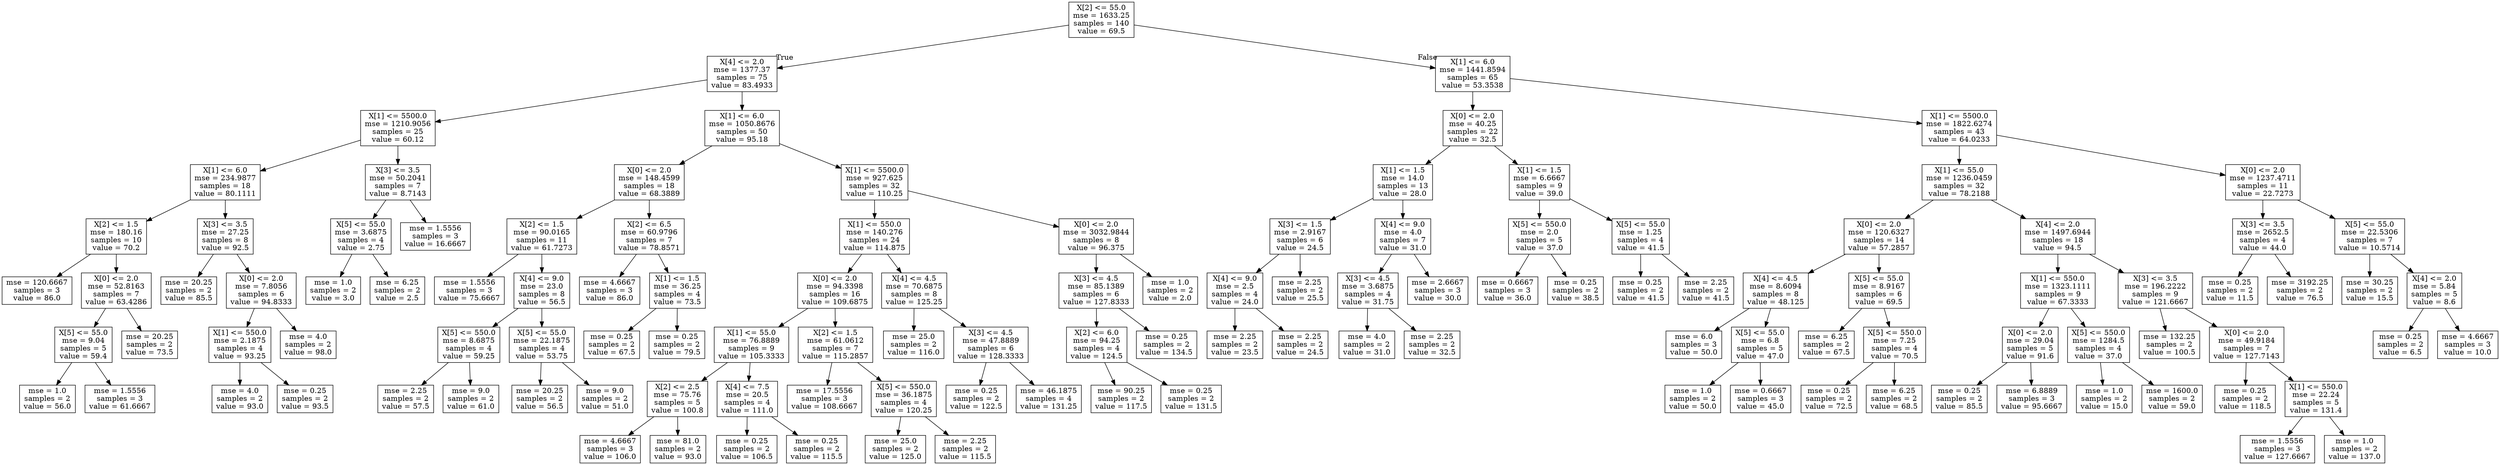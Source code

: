 digraph Tree {
node [shape=box] ;
0 [label="X[2] <= 55.0\nmse = 1633.25\nsamples = 140\nvalue = 69.5"] ;
1 [label="X[4] <= 2.0\nmse = 1377.37\nsamples = 75\nvalue = 83.4933"] ;
0 -> 1 [labeldistance=2.5, labelangle=45, headlabel="True"] ;
2 [label="X[1] <= 5500.0\nmse = 1210.9056\nsamples = 25\nvalue = 60.12"] ;
1 -> 2 ;
3 [label="X[1] <= 6.0\nmse = 234.9877\nsamples = 18\nvalue = 80.1111"] ;
2 -> 3 ;
4 [label="X[2] <= 1.5\nmse = 180.16\nsamples = 10\nvalue = 70.2"] ;
3 -> 4 ;
5 [label="mse = 120.6667\nsamples = 3\nvalue = 86.0"] ;
4 -> 5 ;
6 [label="X[0] <= 2.0\nmse = 52.8163\nsamples = 7\nvalue = 63.4286"] ;
4 -> 6 ;
7 [label="X[5] <= 55.0\nmse = 9.04\nsamples = 5\nvalue = 59.4"] ;
6 -> 7 ;
8 [label="mse = 1.0\nsamples = 2\nvalue = 56.0"] ;
7 -> 8 ;
9 [label="mse = 1.5556\nsamples = 3\nvalue = 61.6667"] ;
7 -> 9 ;
10 [label="mse = 20.25\nsamples = 2\nvalue = 73.5"] ;
6 -> 10 ;
11 [label="X[3] <= 3.5\nmse = 27.25\nsamples = 8\nvalue = 92.5"] ;
3 -> 11 ;
12 [label="mse = 20.25\nsamples = 2\nvalue = 85.5"] ;
11 -> 12 ;
13 [label="X[0] <= 2.0\nmse = 7.8056\nsamples = 6\nvalue = 94.8333"] ;
11 -> 13 ;
14 [label="X[1] <= 550.0\nmse = 2.1875\nsamples = 4\nvalue = 93.25"] ;
13 -> 14 ;
15 [label="mse = 4.0\nsamples = 2\nvalue = 93.0"] ;
14 -> 15 ;
16 [label="mse = 0.25\nsamples = 2\nvalue = 93.5"] ;
14 -> 16 ;
17 [label="mse = 4.0\nsamples = 2\nvalue = 98.0"] ;
13 -> 17 ;
18 [label="X[3] <= 3.5\nmse = 50.2041\nsamples = 7\nvalue = 8.7143"] ;
2 -> 18 ;
19 [label="X[5] <= 55.0\nmse = 3.6875\nsamples = 4\nvalue = 2.75"] ;
18 -> 19 ;
20 [label="mse = 1.0\nsamples = 2\nvalue = 3.0"] ;
19 -> 20 ;
21 [label="mse = 6.25\nsamples = 2\nvalue = 2.5"] ;
19 -> 21 ;
22 [label="mse = 1.5556\nsamples = 3\nvalue = 16.6667"] ;
18 -> 22 ;
23 [label="X[1] <= 6.0\nmse = 1050.8676\nsamples = 50\nvalue = 95.18"] ;
1 -> 23 ;
24 [label="X[0] <= 2.0\nmse = 148.4599\nsamples = 18\nvalue = 68.3889"] ;
23 -> 24 ;
25 [label="X[2] <= 1.5\nmse = 90.0165\nsamples = 11\nvalue = 61.7273"] ;
24 -> 25 ;
26 [label="mse = 1.5556\nsamples = 3\nvalue = 75.6667"] ;
25 -> 26 ;
27 [label="X[4] <= 9.0\nmse = 23.0\nsamples = 8\nvalue = 56.5"] ;
25 -> 27 ;
28 [label="X[5] <= 550.0\nmse = 8.6875\nsamples = 4\nvalue = 59.25"] ;
27 -> 28 ;
29 [label="mse = 2.25\nsamples = 2\nvalue = 57.5"] ;
28 -> 29 ;
30 [label="mse = 9.0\nsamples = 2\nvalue = 61.0"] ;
28 -> 30 ;
31 [label="X[5] <= 55.0\nmse = 22.1875\nsamples = 4\nvalue = 53.75"] ;
27 -> 31 ;
32 [label="mse = 20.25\nsamples = 2\nvalue = 56.5"] ;
31 -> 32 ;
33 [label="mse = 9.0\nsamples = 2\nvalue = 51.0"] ;
31 -> 33 ;
34 [label="X[2] <= 6.5\nmse = 60.9796\nsamples = 7\nvalue = 78.8571"] ;
24 -> 34 ;
35 [label="mse = 4.6667\nsamples = 3\nvalue = 86.0"] ;
34 -> 35 ;
36 [label="X[1] <= 1.5\nmse = 36.25\nsamples = 4\nvalue = 73.5"] ;
34 -> 36 ;
37 [label="mse = 0.25\nsamples = 2\nvalue = 67.5"] ;
36 -> 37 ;
38 [label="mse = 0.25\nsamples = 2\nvalue = 79.5"] ;
36 -> 38 ;
39 [label="X[1] <= 5500.0\nmse = 927.625\nsamples = 32\nvalue = 110.25"] ;
23 -> 39 ;
40 [label="X[1] <= 550.0\nmse = 140.276\nsamples = 24\nvalue = 114.875"] ;
39 -> 40 ;
41 [label="X[0] <= 2.0\nmse = 94.3398\nsamples = 16\nvalue = 109.6875"] ;
40 -> 41 ;
42 [label="X[1] <= 55.0\nmse = 76.8889\nsamples = 9\nvalue = 105.3333"] ;
41 -> 42 ;
43 [label="X[2] <= 2.5\nmse = 75.76\nsamples = 5\nvalue = 100.8"] ;
42 -> 43 ;
44 [label="mse = 4.6667\nsamples = 3\nvalue = 106.0"] ;
43 -> 44 ;
45 [label="mse = 81.0\nsamples = 2\nvalue = 93.0"] ;
43 -> 45 ;
46 [label="X[4] <= 7.5\nmse = 20.5\nsamples = 4\nvalue = 111.0"] ;
42 -> 46 ;
47 [label="mse = 0.25\nsamples = 2\nvalue = 106.5"] ;
46 -> 47 ;
48 [label="mse = 0.25\nsamples = 2\nvalue = 115.5"] ;
46 -> 48 ;
49 [label="X[2] <= 1.5\nmse = 61.0612\nsamples = 7\nvalue = 115.2857"] ;
41 -> 49 ;
50 [label="mse = 17.5556\nsamples = 3\nvalue = 108.6667"] ;
49 -> 50 ;
51 [label="X[5] <= 550.0\nmse = 36.1875\nsamples = 4\nvalue = 120.25"] ;
49 -> 51 ;
52 [label="mse = 25.0\nsamples = 2\nvalue = 125.0"] ;
51 -> 52 ;
53 [label="mse = 2.25\nsamples = 2\nvalue = 115.5"] ;
51 -> 53 ;
54 [label="X[4] <= 4.5\nmse = 70.6875\nsamples = 8\nvalue = 125.25"] ;
40 -> 54 ;
55 [label="mse = 25.0\nsamples = 2\nvalue = 116.0"] ;
54 -> 55 ;
56 [label="X[3] <= 4.5\nmse = 47.8889\nsamples = 6\nvalue = 128.3333"] ;
54 -> 56 ;
57 [label="mse = 0.25\nsamples = 2\nvalue = 122.5"] ;
56 -> 57 ;
58 [label="mse = 46.1875\nsamples = 4\nvalue = 131.25"] ;
56 -> 58 ;
59 [label="X[0] <= 2.0\nmse = 3032.9844\nsamples = 8\nvalue = 96.375"] ;
39 -> 59 ;
60 [label="X[3] <= 4.5\nmse = 85.1389\nsamples = 6\nvalue = 127.8333"] ;
59 -> 60 ;
61 [label="X[2] <= 6.0\nmse = 94.25\nsamples = 4\nvalue = 124.5"] ;
60 -> 61 ;
62 [label="mse = 90.25\nsamples = 2\nvalue = 117.5"] ;
61 -> 62 ;
63 [label="mse = 0.25\nsamples = 2\nvalue = 131.5"] ;
61 -> 63 ;
64 [label="mse = 0.25\nsamples = 2\nvalue = 134.5"] ;
60 -> 64 ;
65 [label="mse = 1.0\nsamples = 2\nvalue = 2.0"] ;
59 -> 65 ;
66 [label="X[1] <= 6.0\nmse = 1441.8594\nsamples = 65\nvalue = 53.3538"] ;
0 -> 66 [labeldistance=2.5, labelangle=-45, headlabel="False"] ;
67 [label="X[0] <= 2.0\nmse = 40.25\nsamples = 22\nvalue = 32.5"] ;
66 -> 67 ;
68 [label="X[1] <= 1.5\nmse = 14.0\nsamples = 13\nvalue = 28.0"] ;
67 -> 68 ;
69 [label="X[3] <= 1.5\nmse = 2.9167\nsamples = 6\nvalue = 24.5"] ;
68 -> 69 ;
70 [label="X[4] <= 9.0\nmse = 2.5\nsamples = 4\nvalue = 24.0"] ;
69 -> 70 ;
71 [label="mse = 2.25\nsamples = 2\nvalue = 23.5"] ;
70 -> 71 ;
72 [label="mse = 2.25\nsamples = 2\nvalue = 24.5"] ;
70 -> 72 ;
73 [label="mse = 2.25\nsamples = 2\nvalue = 25.5"] ;
69 -> 73 ;
74 [label="X[4] <= 9.0\nmse = 4.0\nsamples = 7\nvalue = 31.0"] ;
68 -> 74 ;
75 [label="X[3] <= 4.5\nmse = 3.6875\nsamples = 4\nvalue = 31.75"] ;
74 -> 75 ;
76 [label="mse = 4.0\nsamples = 2\nvalue = 31.0"] ;
75 -> 76 ;
77 [label="mse = 2.25\nsamples = 2\nvalue = 32.5"] ;
75 -> 77 ;
78 [label="mse = 2.6667\nsamples = 3\nvalue = 30.0"] ;
74 -> 78 ;
79 [label="X[1] <= 1.5\nmse = 6.6667\nsamples = 9\nvalue = 39.0"] ;
67 -> 79 ;
80 [label="X[5] <= 550.0\nmse = 2.0\nsamples = 5\nvalue = 37.0"] ;
79 -> 80 ;
81 [label="mse = 0.6667\nsamples = 3\nvalue = 36.0"] ;
80 -> 81 ;
82 [label="mse = 0.25\nsamples = 2\nvalue = 38.5"] ;
80 -> 82 ;
83 [label="X[5] <= 55.0\nmse = 1.25\nsamples = 4\nvalue = 41.5"] ;
79 -> 83 ;
84 [label="mse = 0.25\nsamples = 2\nvalue = 41.5"] ;
83 -> 84 ;
85 [label="mse = 2.25\nsamples = 2\nvalue = 41.5"] ;
83 -> 85 ;
86 [label="X[1] <= 5500.0\nmse = 1822.6274\nsamples = 43\nvalue = 64.0233"] ;
66 -> 86 ;
87 [label="X[1] <= 55.0\nmse = 1236.0459\nsamples = 32\nvalue = 78.2188"] ;
86 -> 87 ;
88 [label="X[0] <= 2.0\nmse = 120.6327\nsamples = 14\nvalue = 57.2857"] ;
87 -> 88 ;
89 [label="X[4] <= 4.5\nmse = 8.6094\nsamples = 8\nvalue = 48.125"] ;
88 -> 89 ;
90 [label="mse = 6.0\nsamples = 3\nvalue = 50.0"] ;
89 -> 90 ;
91 [label="X[5] <= 55.0\nmse = 6.8\nsamples = 5\nvalue = 47.0"] ;
89 -> 91 ;
92 [label="mse = 1.0\nsamples = 2\nvalue = 50.0"] ;
91 -> 92 ;
93 [label="mse = 0.6667\nsamples = 3\nvalue = 45.0"] ;
91 -> 93 ;
94 [label="X[5] <= 55.0\nmse = 8.9167\nsamples = 6\nvalue = 69.5"] ;
88 -> 94 ;
95 [label="mse = 6.25\nsamples = 2\nvalue = 67.5"] ;
94 -> 95 ;
96 [label="X[5] <= 550.0\nmse = 7.25\nsamples = 4\nvalue = 70.5"] ;
94 -> 96 ;
97 [label="mse = 0.25\nsamples = 2\nvalue = 72.5"] ;
96 -> 97 ;
98 [label="mse = 6.25\nsamples = 2\nvalue = 68.5"] ;
96 -> 98 ;
99 [label="X[4] <= 2.0\nmse = 1497.6944\nsamples = 18\nvalue = 94.5"] ;
87 -> 99 ;
100 [label="X[1] <= 550.0\nmse = 1323.1111\nsamples = 9\nvalue = 67.3333"] ;
99 -> 100 ;
101 [label="X[0] <= 2.0\nmse = 29.04\nsamples = 5\nvalue = 91.6"] ;
100 -> 101 ;
102 [label="mse = 0.25\nsamples = 2\nvalue = 85.5"] ;
101 -> 102 ;
103 [label="mse = 6.8889\nsamples = 3\nvalue = 95.6667"] ;
101 -> 103 ;
104 [label="X[5] <= 550.0\nmse = 1284.5\nsamples = 4\nvalue = 37.0"] ;
100 -> 104 ;
105 [label="mse = 1.0\nsamples = 2\nvalue = 15.0"] ;
104 -> 105 ;
106 [label="mse = 1600.0\nsamples = 2\nvalue = 59.0"] ;
104 -> 106 ;
107 [label="X[3] <= 3.5\nmse = 196.2222\nsamples = 9\nvalue = 121.6667"] ;
99 -> 107 ;
108 [label="mse = 132.25\nsamples = 2\nvalue = 100.5"] ;
107 -> 108 ;
109 [label="X[0] <= 2.0\nmse = 49.9184\nsamples = 7\nvalue = 127.7143"] ;
107 -> 109 ;
110 [label="mse = 0.25\nsamples = 2\nvalue = 118.5"] ;
109 -> 110 ;
111 [label="X[1] <= 550.0\nmse = 22.24\nsamples = 5\nvalue = 131.4"] ;
109 -> 111 ;
112 [label="mse = 1.5556\nsamples = 3\nvalue = 127.6667"] ;
111 -> 112 ;
113 [label="mse = 1.0\nsamples = 2\nvalue = 137.0"] ;
111 -> 113 ;
114 [label="X[0] <= 2.0\nmse = 1237.4711\nsamples = 11\nvalue = 22.7273"] ;
86 -> 114 ;
115 [label="X[3] <= 3.5\nmse = 2652.5\nsamples = 4\nvalue = 44.0"] ;
114 -> 115 ;
116 [label="mse = 0.25\nsamples = 2\nvalue = 11.5"] ;
115 -> 116 ;
117 [label="mse = 3192.25\nsamples = 2\nvalue = 76.5"] ;
115 -> 117 ;
118 [label="X[5] <= 55.0\nmse = 22.5306\nsamples = 7\nvalue = 10.5714"] ;
114 -> 118 ;
119 [label="mse = 30.25\nsamples = 2\nvalue = 15.5"] ;
118 -> 119 ;
120 [label="X[4] <= 2.0\nmse = 5.84\nsamples = 5\nvalue = 8.6"] ;
118 -> 120 ;
121 [label="mse = 0.25\nsamples = 2\nvalue = 6.5"] ;
120 -> 121 ;
122 [label="mse = 4.6667\nsamples = 3\nvalue = 10.0"] ;
120 -> 122 ;
}